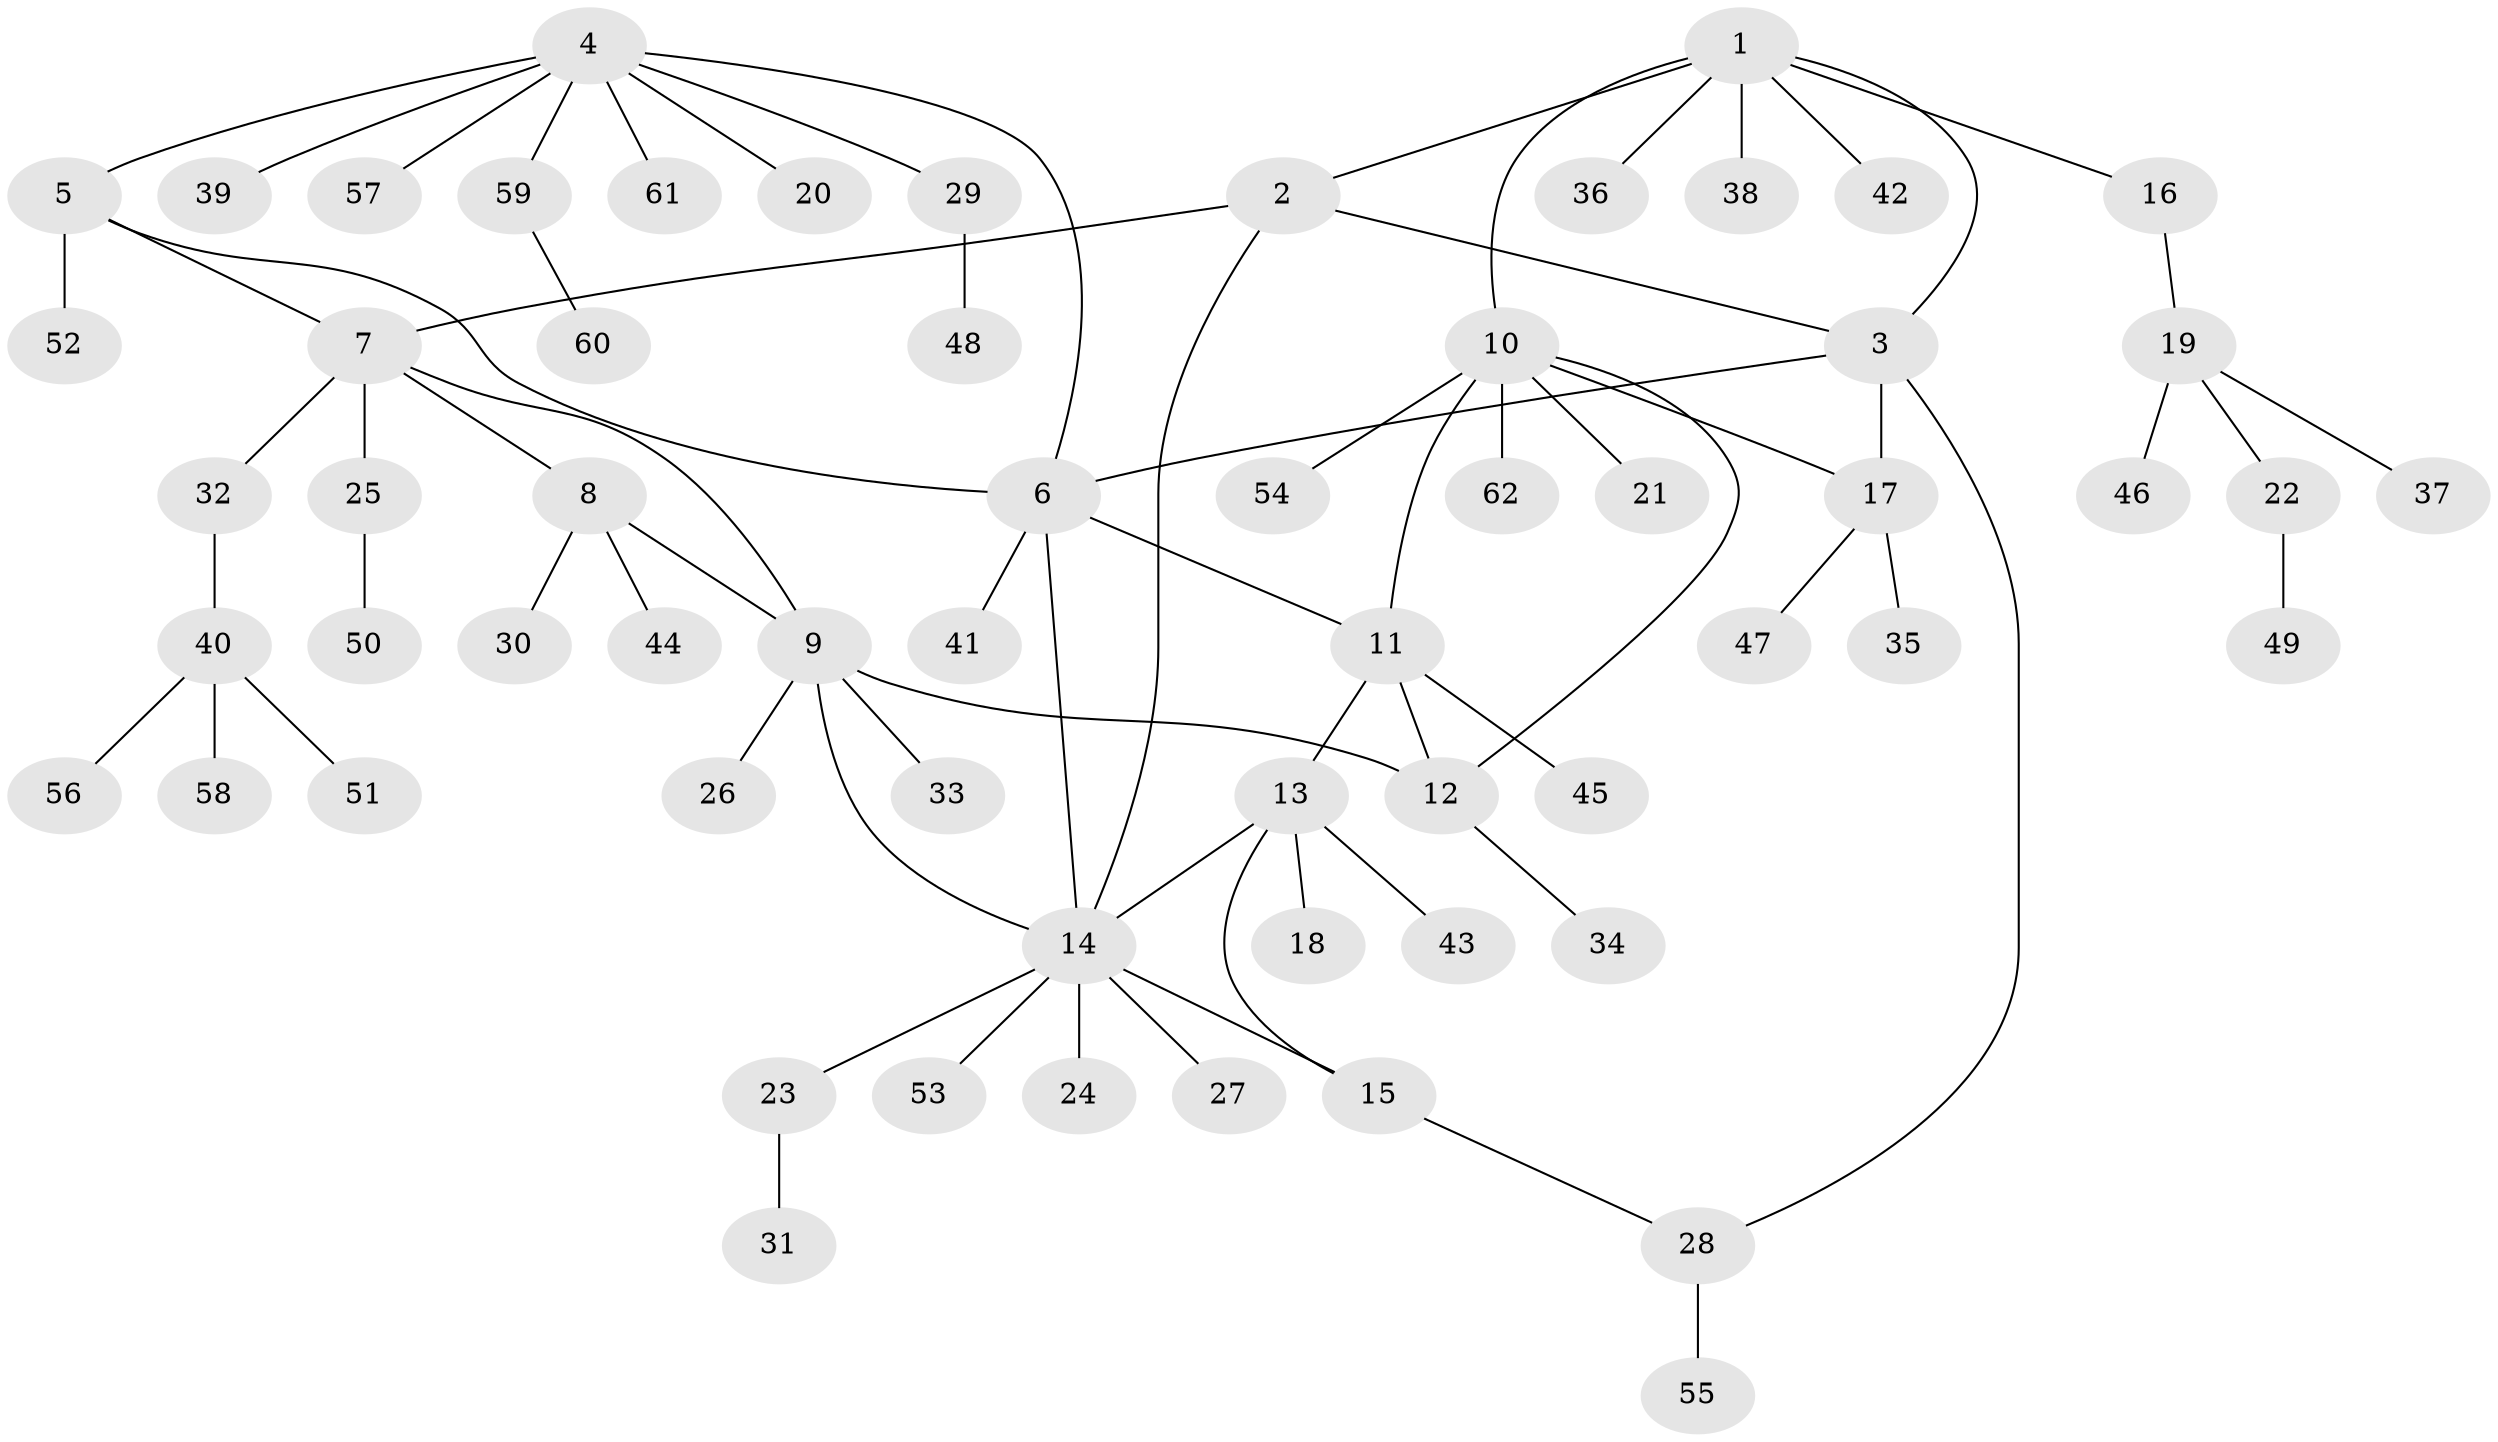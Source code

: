 // Generated by graph-tools (version 1.1) at 2025/11/02/27/25 16:11:35]
// undirected, 62 vertices, 74 edges
graph export_dot {
graph [start="1"]
  node [color=gray90,style=filled];
  1;
  2;
  3;
  4;
  5;
  6;
  7;
  8;
  9;
  10;
  11;
  12;
  13;
  14;
  15;
  16;
  17;
  18;
  19;
  20;
  21;
  22;
  23;
  24;
  25;
  26;
  27;
  28;
  29;
  30;
  31;
  32;
  33;
  34;
  35;
  36;
  37;
  38;
  39;
  40;
  41;
  42;
  43;
  44;
  45;
  46;
  47;
  48;
  49;
  50;
  51;
  52;
  53;
  54;
  55;
  56;
  57;
  58;
  59;
  60;
  61;
  62;
  1 -- 2;
  1 -- 3;
  1 -- 10;
  1 -- 16;
  1 -- 36;
  1 -- 38;
  1 -- 42;
  2 -- 3;
  2 -- 7;
  2 -- 14;
  3 -- 6;
  3 -- 17;
  3 -- 28;
  4 -- 5;
  4 -- 6;
  4 -- 20;
  4 -- 29;
  4 -- 39;
  4 -- 57;
  4 -- 59;
  4 -- 61;
  5 -- 6;
  5 -- 7;
  5 -- 52;
  6 -- 11;
  6 -- 14;
  6 -- 41;
  7 -- 8;
  7 -- 9;
  7 -- 25;
  7 -- 32;
  8 -- 9;
  8 -- 30;
  8 -- 44;
  9 -- 12;
  9 -- 14;
  9 -- 26;
  9 -- 33;
  10 -- 11;
  10 -- 12;
  10 -- 17;
  10 -- 21;
  10 -- 54;
  10 -- 62;
  11 -- 12;
  11 -- 13;
  11 -- 45;
  12 -- 34;
  13 -- 14;
  13 -- 15;
  13 -- 18;
  13 -- 43;
  14 -- 15;
  14 -- 23;
  14 -- 24;
  14 -- 27;
  14 -- 53;
  15 -- 28;
  16 -- 19;
  17 -- 35;
  17 -- 47;
  19 -- 22;
  19 -- 37;
  19 -- 46;
  22 -- 49;
  23 -- 31;
  25 -- 50;
  28 -- 55;
  29 -- 48;
  32 -- 40;
  40 -- 51;
  40 -- 56;
  40 -- 58;
  59 -- 60;
}
